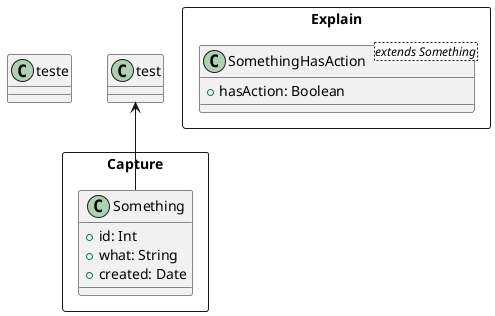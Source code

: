@startuml meusys

package Capture <<Rectangle>> {

  ' alguma coisa
  class Something {  
    + id: Int
    + what: String
    + created: Date
  }

}

package Explain <<Rectangle>> {

  ' alguma coisa
  class SomethingHasAction<extends Something> {  
    + hasAction: Boolean
  }

}

class teste

test <-- Something

@enduml 